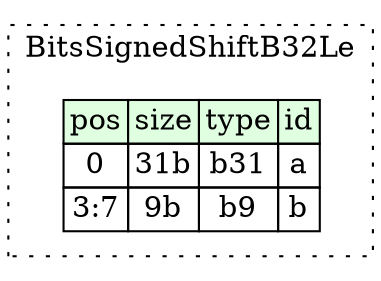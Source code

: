 digraph {
	rankdir=LR;
	node [shape=plaintext];
	subgraph cluster__bits_signed_shift_b32_le {
		label="BitsSignedShiftB32Le";
		graph[style=dotted];

		bits_signed_shift_b32_le__seq [label=<<TABLE BORDER="0" CELLBORDER="1" CELLSPACING="0">
			<TR><TD BGCOLOR="#E0FFE0">pos</TD><TD BGCOLOR="#E0FFE0">size</TD><TD BGCOLOR="#E0FFE0">type</TD><TD BGCOLOR="#E0FFE0">id</TD></TR>
			<TR><TD PORT="a_pos">0</TD><TD PORT="a_size">31b</TD><TD>b31</TD><TD PORT="a_type">a</TD></TR>
			<TR><TD PORT="b_pos">3:7</TD><TD PORT="b_size">9b</TD><TD>b9</TD><TD PORT="b_type">b</TD></TR>
		</TABLE>>];
	}
}
